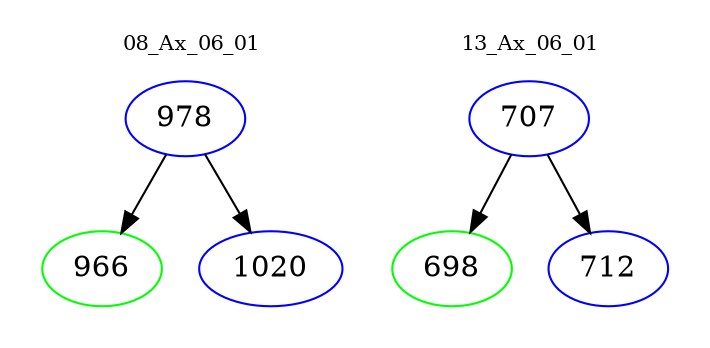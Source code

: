 digraph{
subgraph cluster_0 {
color = white
label = "08_Ax_06_01";
fontsize=10;
T0_978 [label="978", color="blue"]
T0_978 -> T0_966 [color="black"]
T0_966 [label="966", color="green"]
T0_978 -> T0_1020 [color="black"]
T0_1020 [label="1020", color="blue"]
}
subgraph cluster_1 {
color = white
label = "13_Ax_06_01";
fontsize=10;
T1_707 [label="707", color="blue"]
T1_707 -> T1_698 [color="black"]
T1_698 [label="698", color="green"]
T1_707 -> T1_712 [color="black"]
T1_712 [label="712", color="blue"]
}
}
